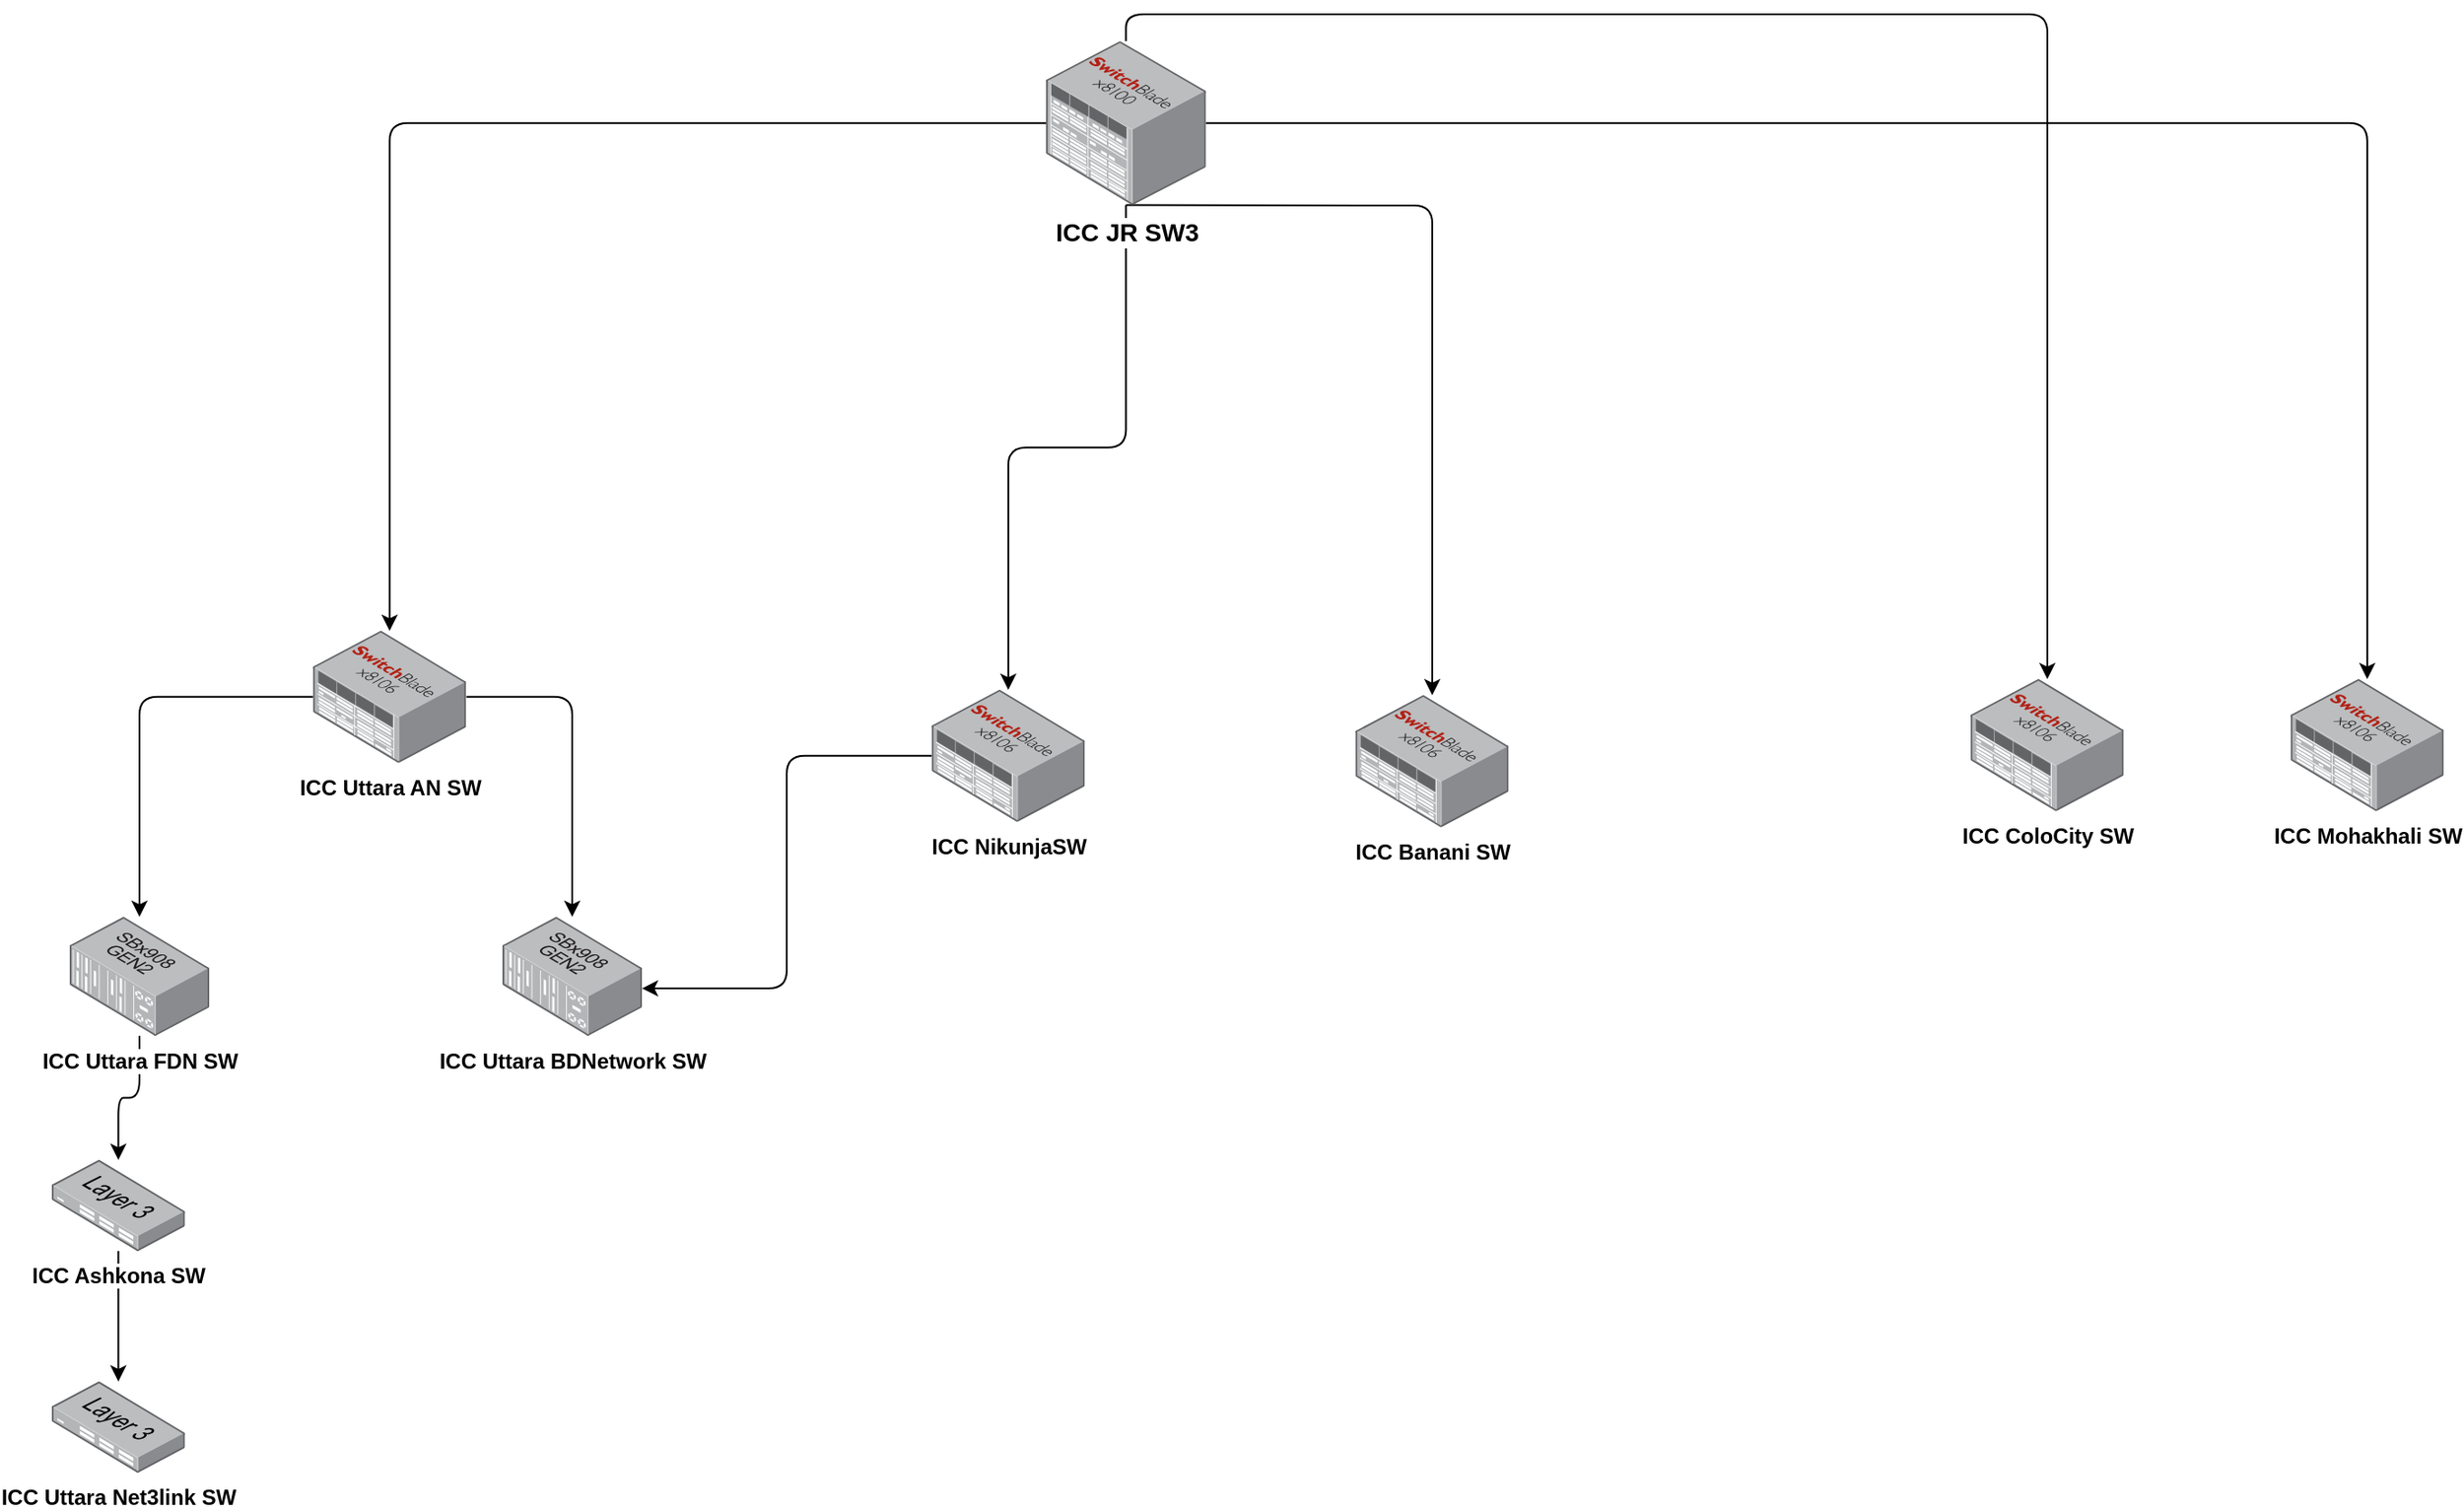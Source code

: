 <mxfile version="24.4.13" type="github">
  <diagram name="Page-1" id="oymyzgAdMH7DhDLPlfsh">
    <mxGraphModel dx="1520" dy="868" grid="0" gridSize="10" guides="1" tooltips="1" connect="1" arrows="1" fold="1" page="0" pageScale="1" pageWidth="850" pageHeight="1100" math="0" shadow="0">
      <root>
        <mxCell id="0" />
        <mxCell id="1" parent="0" />
        <mxCell id="rMVXhhpvCv358xQYykOc-16" style="edgeStyle=orthogonalEdgeStyle;orthogonalLoop=1;jettySize=auto;html=1;" edge="1" parent="1" source="rMVXhhpvCv358xQYykOc-1" target="rMVXhhpvCv358xQYykOc-2">
          <mxGeometry relative="1" as="geometry" />
        </mxCell>
        <mxCell id="rMVXhhpvCv358xQYykOc-22" style="edgeStyle=orthogonalEdgeStyle;orthogonalLoop=1;jettySize=auto;html=1;" edge="1" parent="1" source="rMVXhhpvCv358xQYykOc-1" target="rMVXhhpvCv358xQYykOc-3">
          <mxGeometry relative="1" as="geometry" />
        </mxCell>
        <mxCell id="rMVXhhpvCv358xQYykOc-25" style="edgeStyle=orthogonalEdgeStyle;orthogonalLoop=1;jettySize=auto;html=1;" edge="1" parent="1" source="rMVXhhpvCv358xQYykOc-1" target="rMVXhhpvCv358xQYykOc-6">
          <mxGeometry relative="1" as="geometry" />
        </mxCell>
        <mxCell id="rMVXhhpvCv358xQYykOc-26" style="edgeStyle=orthogonalEdgeStyle;orthogonalLoop=1;jettySize=auto;html=1;" edge="1" parent="1" source="rMVXhhpvCv358xQYykOc-1" target="rMVXhhpvCv358xQYykOc-4">
          <mxGeometry relative="1" as="geometry">
            <Array as="points">
              <mxPoint x="278" y="-5" />
              <mxPoint x="793" y="-5" />
            </Array>
          </mxGeometry>
        </mxCell>
        <mxCell id="rMVXhhpvCv358xQYykOc-27" style="edgeStyle=orthogonalEdgeStyle;orthogonalLoop=1;jettySize=auto;html=1;" edge="1" parent="1" source="rMVXhhpvCv358xQYykOc-1" target="rMVXhhpvCv358xQYykOc-5">
          <mxGeometry relative="1" as="geometry">
            <Array as="points">
              <mxPoint x="449" y="102" />
            </Array>
          </mxGeometry>
        </mxCell>
        <mxCell id="rMVXhhpvCv358xQYykOc-1" value="&lt;b style=&quot;&quot;&gt;&lt;font style=&quot;font-size: 14px;&quot;&gt;ICC JR SW3&lt;/font&gt;&lt;/b&gt;" style="image;points=[];aspect=fixed;html=1;align=center;shadow=0;dashed=0;image=img/lib/allied_telesis/switch/Modular_Switch_SBx8112.svg;" vertex="1" parent="1">
          <mxGeometry x="233" y="10" width="89.4" height="91.8" as="geometry" />
        </mxCell>
        <mxCell id="rMVXhhpvCv358xQYykOc-17" style="edgeStyle=orthogonalEdgeStyle;orthogonalLoop=1;jettySize=auto;html=1;" edge="1" parent="1" source="rMVXhhpvCv358xQYykOc-2" target="rMVXhhpvCv358xQYykOc-7">
          <mxGeometry relative="1" as="geometry" />
        </mxCell>
        <mxCell id="rMVXhhpvCv358xQYykOc-18" style="edgeStyle=orthogonalEdgeStyle;orthogonalLoop=1;jettySize=auto;html=1;" edge="1" parent="1" source="rMVXhhpvCv358xQYykOc-2" target="rMVXhhpvCv358xQYykOc-8">
          <mxGeometry relative="1" as="geometry" />
        </mxCell>
        <mxCell id="rMVXhhpvCv358xQYykOc-2" value="&lt;b&gt;ICC Uttara AN SW&lt;/b&gt;" style="image;points=[];aspect=fixed;html=1;align=center;shadow=0;dashed=0;image=img/lib/allied_telesis/switch/Modular_Switch_SBx8106.svg;" vertex="1" parent="1">
          <mxGeometry x="-177" y="340" width="85.8" height="73.8" as="geometry" />
        </mxCell>
        <mxCell id="rMVXhhpvCv358xQYykOc-3" value="&lt;b&gt;ICC NikunjaSW&lt;/b&gt;" style="image;points=[];aspect=fixed;html=1;align=center;shadow=0;dashed=0;image=img/lib/allied_telesis/switch/Modular_Switch_SBx8106.svg;" vertex="1" parent="1">
          <mxGeometry x="169" y="373" width="85.8" height="73.8" as="geometry" />
        </mxCell>
        <mxCell id="rMVXhhpvCv358xQYykOc-4" value="&lt;b&gt;ICC ColoCity SW&lt;/b&gt;" style="image;points=[];aspect=fixed;html=1;align=center;shadow=0;dashed=0;image=img/lib/allied_telesis/switch/Modular_Switch_SBx8106.svg;" vertex="1" parent="1">
          <mxGeometry x="750" y="367" width="85.8" height="73.8" as="geometry" />
        </mxCell>
        <mxCell id="rMVXhhpvCv358xQYykOc-5" value="&lt;b&gt;ICC Banani SW&lt;/b&gt;" style="image;points=[];aspect=fixed;html=1;align=center;shadow=0;dashed=0;image=img/lib/allied_telesis/switch/Modular_Switch_SBx8106.svg;" vertex="1" parent="1">
          <mxGeometry x="406" y="376" width="85.8" height="73.8" as="geometry" />
        </mxCell>
        <mxCell id="rMVXhhpvCv358xQYykOc-6" value="&lt;b&gt;ICC Mohakhali SW&lt;/b&gt;" style="image;points=[];aspect=fixed;html=1;align=center;shadow=0;dashed=0;image=img/lib/allied_telesis/switch/Modular_Switch_SBx8106.svg;" vertex="1" parent="1">
          <mxGeometry x="929" y="367" width="85.8" height="73.8" as="geometry" />
        </mxCell>
        <mxCell id="rMVXhhpvCv358xQYykOc-19" style="edgeStyle=orthogonalEdgeStyle;orthogonalLoop=1;jettySize=auto;html=1;" edge="1" parent="1" source="rMVXhhpvCv358xQYykOc-7" target="rMVXhhpvCv358xQYykOc-11">
          <mxGeometry relative="1" as="geometry" />
        </mxCell>
        <mxCell id="rMVXhhpvCv358xQYykOc-7" value="&lt;b&gt;ICC Uttara FDN SW&lt;/b&gt;" style="image;points=[];aspect=fixed;html=1;align=center;shadow=0;dashed=0;image=img/lib/allied_telesis/switch/Modular_Switch_SXx908GEN2.svg;" vertex="1" parent="1">
          <mxGeometry x="-313" y="500" width="78" height="66.6" as="geometry" />
        </mxCell>
        <mxCell id="rMVXhhpvCv358xQYykOc-8" value="&lt;b&gt;ICC Uttara BDNetwork SW&lt;/b&gt;" style="image;points=[];aspect=fixed;html=1;align=center;shadow=0;dashed=0;image=img/lib/allied_telesis/switch/Modular_Switch_SXx908GEN2.svg;" vertex="1" parent="1">
          <mxGeometry x="-71" y="500" width="78" height="66.6" as="geometry" />
        </mxCell>
        <mxCell id="rMVXhhpvCv358xQYykOc-20" style="edgeStyle=orthogonalEdgeStyle;orthogonalLoop=1;jettySize=auto;html=1;" edge="1" parent="1" source="rMVXhhpvCv358xQYykOc-11" target="rMVXhhpvCv358xQYykOc-12">
          <mxGeometry relative="1" as="geometry" />
        </mxCell>
        <mxCell id="rMVXhhpvCv358xQYykOc-11" value="&lt;b&gt;ICC Ashkona SW&lt;/b&gt;" style="image;points=[];aspect=fixed;html=1;align=center;shadow=0;dashed=0;image=img/lib/allied_telesis/switch/Switch_24_port_L3.svg;" vertex="1" parent="1">
          <mxGeometry x="-323" y="636" width="74.4" height="51" as="geometry" />
        </mxCell>
        <mxCell id="rMVXhhpvCv358xQYykOc-12" value="&lt;b&gt;ICC Uttara Net3link SW&lt;/b&gt;" style="image;points=[];aspect=fixed;html=1;align=center;shadow=0;dashed=0;image=img/lib/allied_telesis/switch/Switch_24_port_L3.svg;" vertex="1" parent="1">
          <mxGeometry x="-323" y="760" width="74.4" height="51" as="geometry" />
        </mxCell>
        <mxCell id="rMVXhhpvCv358xQYykOc-21" style="edgeStyle=orthogonalEdgeStyle;orthogonalLoop=1;jettySize=auto;html=1;entryX=1;entryY=0.601;entryDx=0;entryDy=0;entryPerimeter=0;" edge="1" parent="1" source="rMVXhhpvCv358xQYykOc-3" target="rMVXhhpvCv358xQYykOc-8">
          <mxGeometry relative="1" as="geometry" />
        </mxCell>
      </root>
    </mxGraphModel>
  </diagram>
</mxfile>
